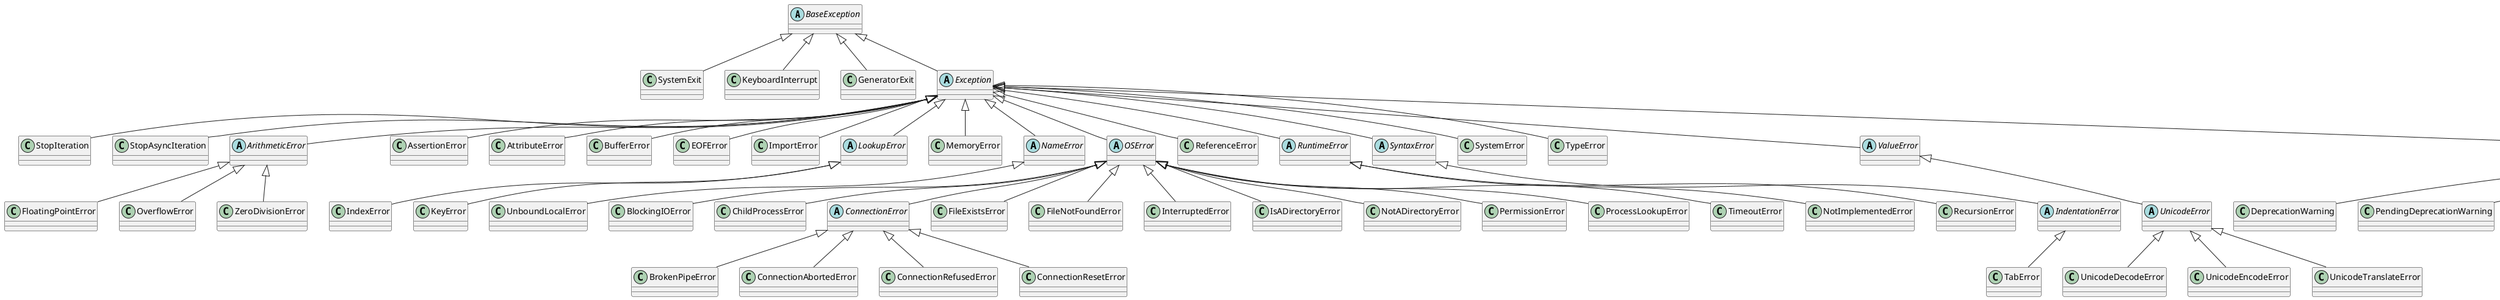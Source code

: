 @startuml
skinparam ClassAttributeIconSize 0

abstract class BaseException {
}

BaseException <|-- SystemExit
BaseException <|-- KeyboardInterrupt
BaseException <|-- GeneratorExit
BaseException <|-- Exception

abstract class Exception {
}

Exception <|-- StopIteration
Exception <|-- StopAsyncIteration
Exception <|-- ArithmeticError
Exception <|-- AssertionError
Exception <|-- AttributeError
Exception <|-- BufferError
Exception <|-- EOFError
Exception <|-- ImportError
Exception <|-- LookupError
Exception <|-- MemoryError
Exception <|-- NameError
Exception <|-- OSError
Exception <|-- ReferenceError
Exception <|-- RuntimeError
Exception <|-- SyntaxError
Exception <|-- SystemError
Exception <|-- TypeError
Exception <|-- ValueError
Exception <|-- Warning

abstract class ArithmeticError {
}
ArithmeticError <|-- FloatingPointError
ArithmeticError <|-- OverflowError
ArithmeticError <|-- ZeroDivisionError

abstract class LookupError {
}
LookupError <|-- IndexError
LookupError <|-- KeyError

abstract class NameError {
}
NameError <|-- UnboundLocalError

abstract class OSError {
}
OSError <|-- BlockingIOError
OSError <|-- ChildProcessError
OSError <|-- ConnectionError
OSError <|-- FileExistsError
OSError <|-- FileNotFoundError
OSError <|-- InterruptedError
OSError <|-- IsADirectoryError
OSError <|-- NotADirectoryError
OSError <|-- PermissionError
OSError <|-- ProcessLookupError
OSError <|-- TimeoutError

abstract class ConnectionError {
}
ConnectionError <|-- BrokenPipeError
ConnectionError <|-- ConnectionAbortedError
ConnectionError <|-- ConnectionRefusedError
ConnectionError <|-- ConnectionResetError

abstract class RuntimeError {
}
RuntimeError <|-- NotImplementedError
RuntimeError <|-- RecursionError

abstract class SyntaxError {
}
SyntaxError <|-- IndentationError

abstract class IndentationError {
}
IndentationError <|-- TabError

abstract class ValueError {
}
ValueError <|-- UnicodeError

abstract class UnicodeError {
}
UnicodeError <|-- UnicodeDecodeError
UnicodeError <|-- UnicodeEncodeError
UnicodeError <|-- UnicodeTranslateError

abstract class Warning {
}
Warning <|-- DeprecationWarning
Warning <|-- PendingDeprecationWarning
Warning <|-- RuntimeWarning
Warning <|-- SyntaxWarning
Warning <|-- UserWarning
Warning <|-- FutureWarning
Warning <|-- ImportWarning
Warning <|-- UnicodeWarning
Warning <|-- BytesWarning
Warning <|-- ResourceWarning

@enduml

